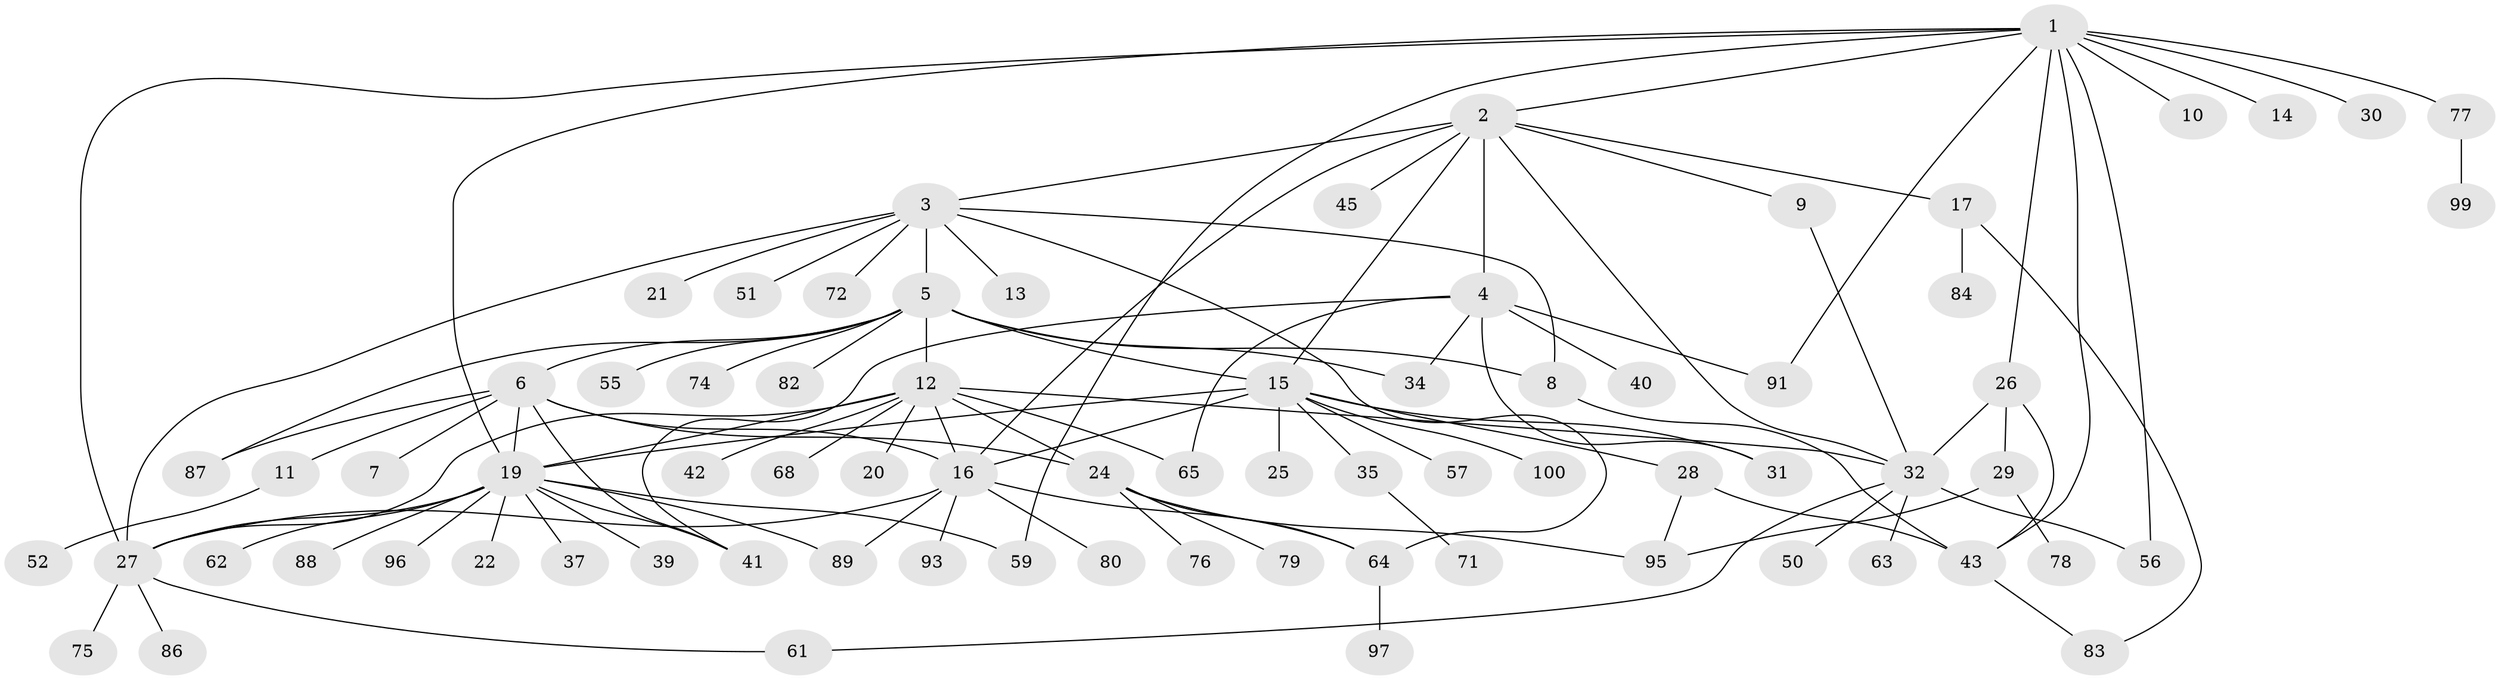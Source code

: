 // original degree distribution, {13: 0.01, 10: 0.03, 8: 0.03, 11: 0.02, 1: 0.51, 2: 0.2, 7: 0.03, 4: 0.04, 12: 0.01, 5: 0.04, 6: 0.01, 3: 0.07}
// Generated by graph-tools (version 1.1) at 2025/11/02/21/25 10:11:09]
// undirected, 75 vertices, 109 edges
graph export_dot {
graph [start="1"]
  node [color=gray90,style=filled];
  1 [super="+60"];
  2 [super="+33"];
  3 [super="+46"];
  4 [super="+54"];
  5 [super="+94"];
  6 [super="+90"];
  7;
  8 [super="+69"];
  9;
  10;
  11;
  12 [super="+36"];
  13;
  14;
  15 [super="+48"];
  16 [super="+18"];
  17 [super="+73"];
  19 [super="+23"];
  20 [super="+38"];
  21;
  22;
  24 [super="+49"];
  25;
  26 [super="+67"];
  27 [super="+53"];
  28 [super="+44"];
  29 [super="+70"];
  30;
  31 [super="+66"];
  32 [super="+58"];
  34;
  35;
  37;
  39;
  40;
  41;
  42;
  43 [super="+47"];
  45;
  50;
  51;
  52;
  55;
  56;
  57;
  59;
  61;
  62;
  63;
  64 [super="+92"];
  65;
  68;
  71 [super="+81"];
  72;
  74;
  75;
  76;
  77;
  78;
  79 [super="+85"];
  80;
  82;
  83;
  84;
  86;
  87;
  88;
  89;
  91;
  93;
  95;
  96 [super="+98"];
  97;
  99;
  100;
  1 -- 2;
  1 -- 10;
  1 -- 14;
  1 -- 19;
  1 -- 26;
  1 -- 27;
  1 -- 30;
  1 -- 43;
  1 -- 56;
  1 -- 59;
  1 -- 77;
  1 -- 91;
  2 -- 3;
  2 -- 4;
  2 -- 9;
  2 -- 16;
  2 -- 17;
  2 -- 45;
  2 -- 15;
  2 -- 32;
  3 -- 5;
  3 -- 8;
  3 -- 13;
  3 -- 21;
  3 -- 27;
  3 -- 51;
  3 -- 64;
  3 -- 72;
  4 -- 31;
  4 -- 34;
  4 -- 40;
  4 -- 41;
  4 -- 65;
  4 -- 91;
  5 -- 6;
  5 -- 12;
  5 -- 15;
  5 -- 34;
  5 -- 55;
  5 -- 74;
  5 -- 82;
  5 -- 87;
  5 -- 8;
  6 -- 7;
  6 -- 11;
  6 -- 24;
  6 -- 41;
  6 -- 87;
  6 -- 19 [weight=2];
  6 -- 16;
  8 -- 43;
  9 -- 32;
  11 -- 52;
  12 -- 16;
  12 -- 20;
  12 -- 24;
  12 -- 27;
  12 -- 32;
  12 -- 42;
  12 -- 65;
  12 -- 68;
  12 -- 19;
  15 -- 25;
  15 -- 28;
  15 -- 31;
  15 -- 35;
  15 -- 57;
  15 -- 16;
  15 -- 19;
  15 -- 100;
  16 -- 27 [weight=2];
  16 -- 64;
  16 -- 80;
  16 -- 89;
  16 -- 93;
  17 -- 83;
  17 -- 84;
  19 -- 22;
  19 -- 37;
  19 -- 39;
  19 -- 59;
  19 -- 62;
  19 -- 88;
  19 -- 96;
  19 -- 89;
  19 -- 27;
  19 -- 41;
  24 -- 64;
  24 -- 76;
  24 -- 79;
  24 -- 95;
  26 -- 29;
  26 -- 43;
  26 -- 32;
  27 -- 75;
  27 -- 86;
  27 -- 61;
  28 -- 95;
  28 -- 43;
  29 -- 78;
  29 -- 95;
  32 -- 50;
  32 -- 61;
  32 -- 56;
  32 -- 63;
  35 -- 71;
  43 -- 83;
  64 -- 97;
  77 -- 99;
}
